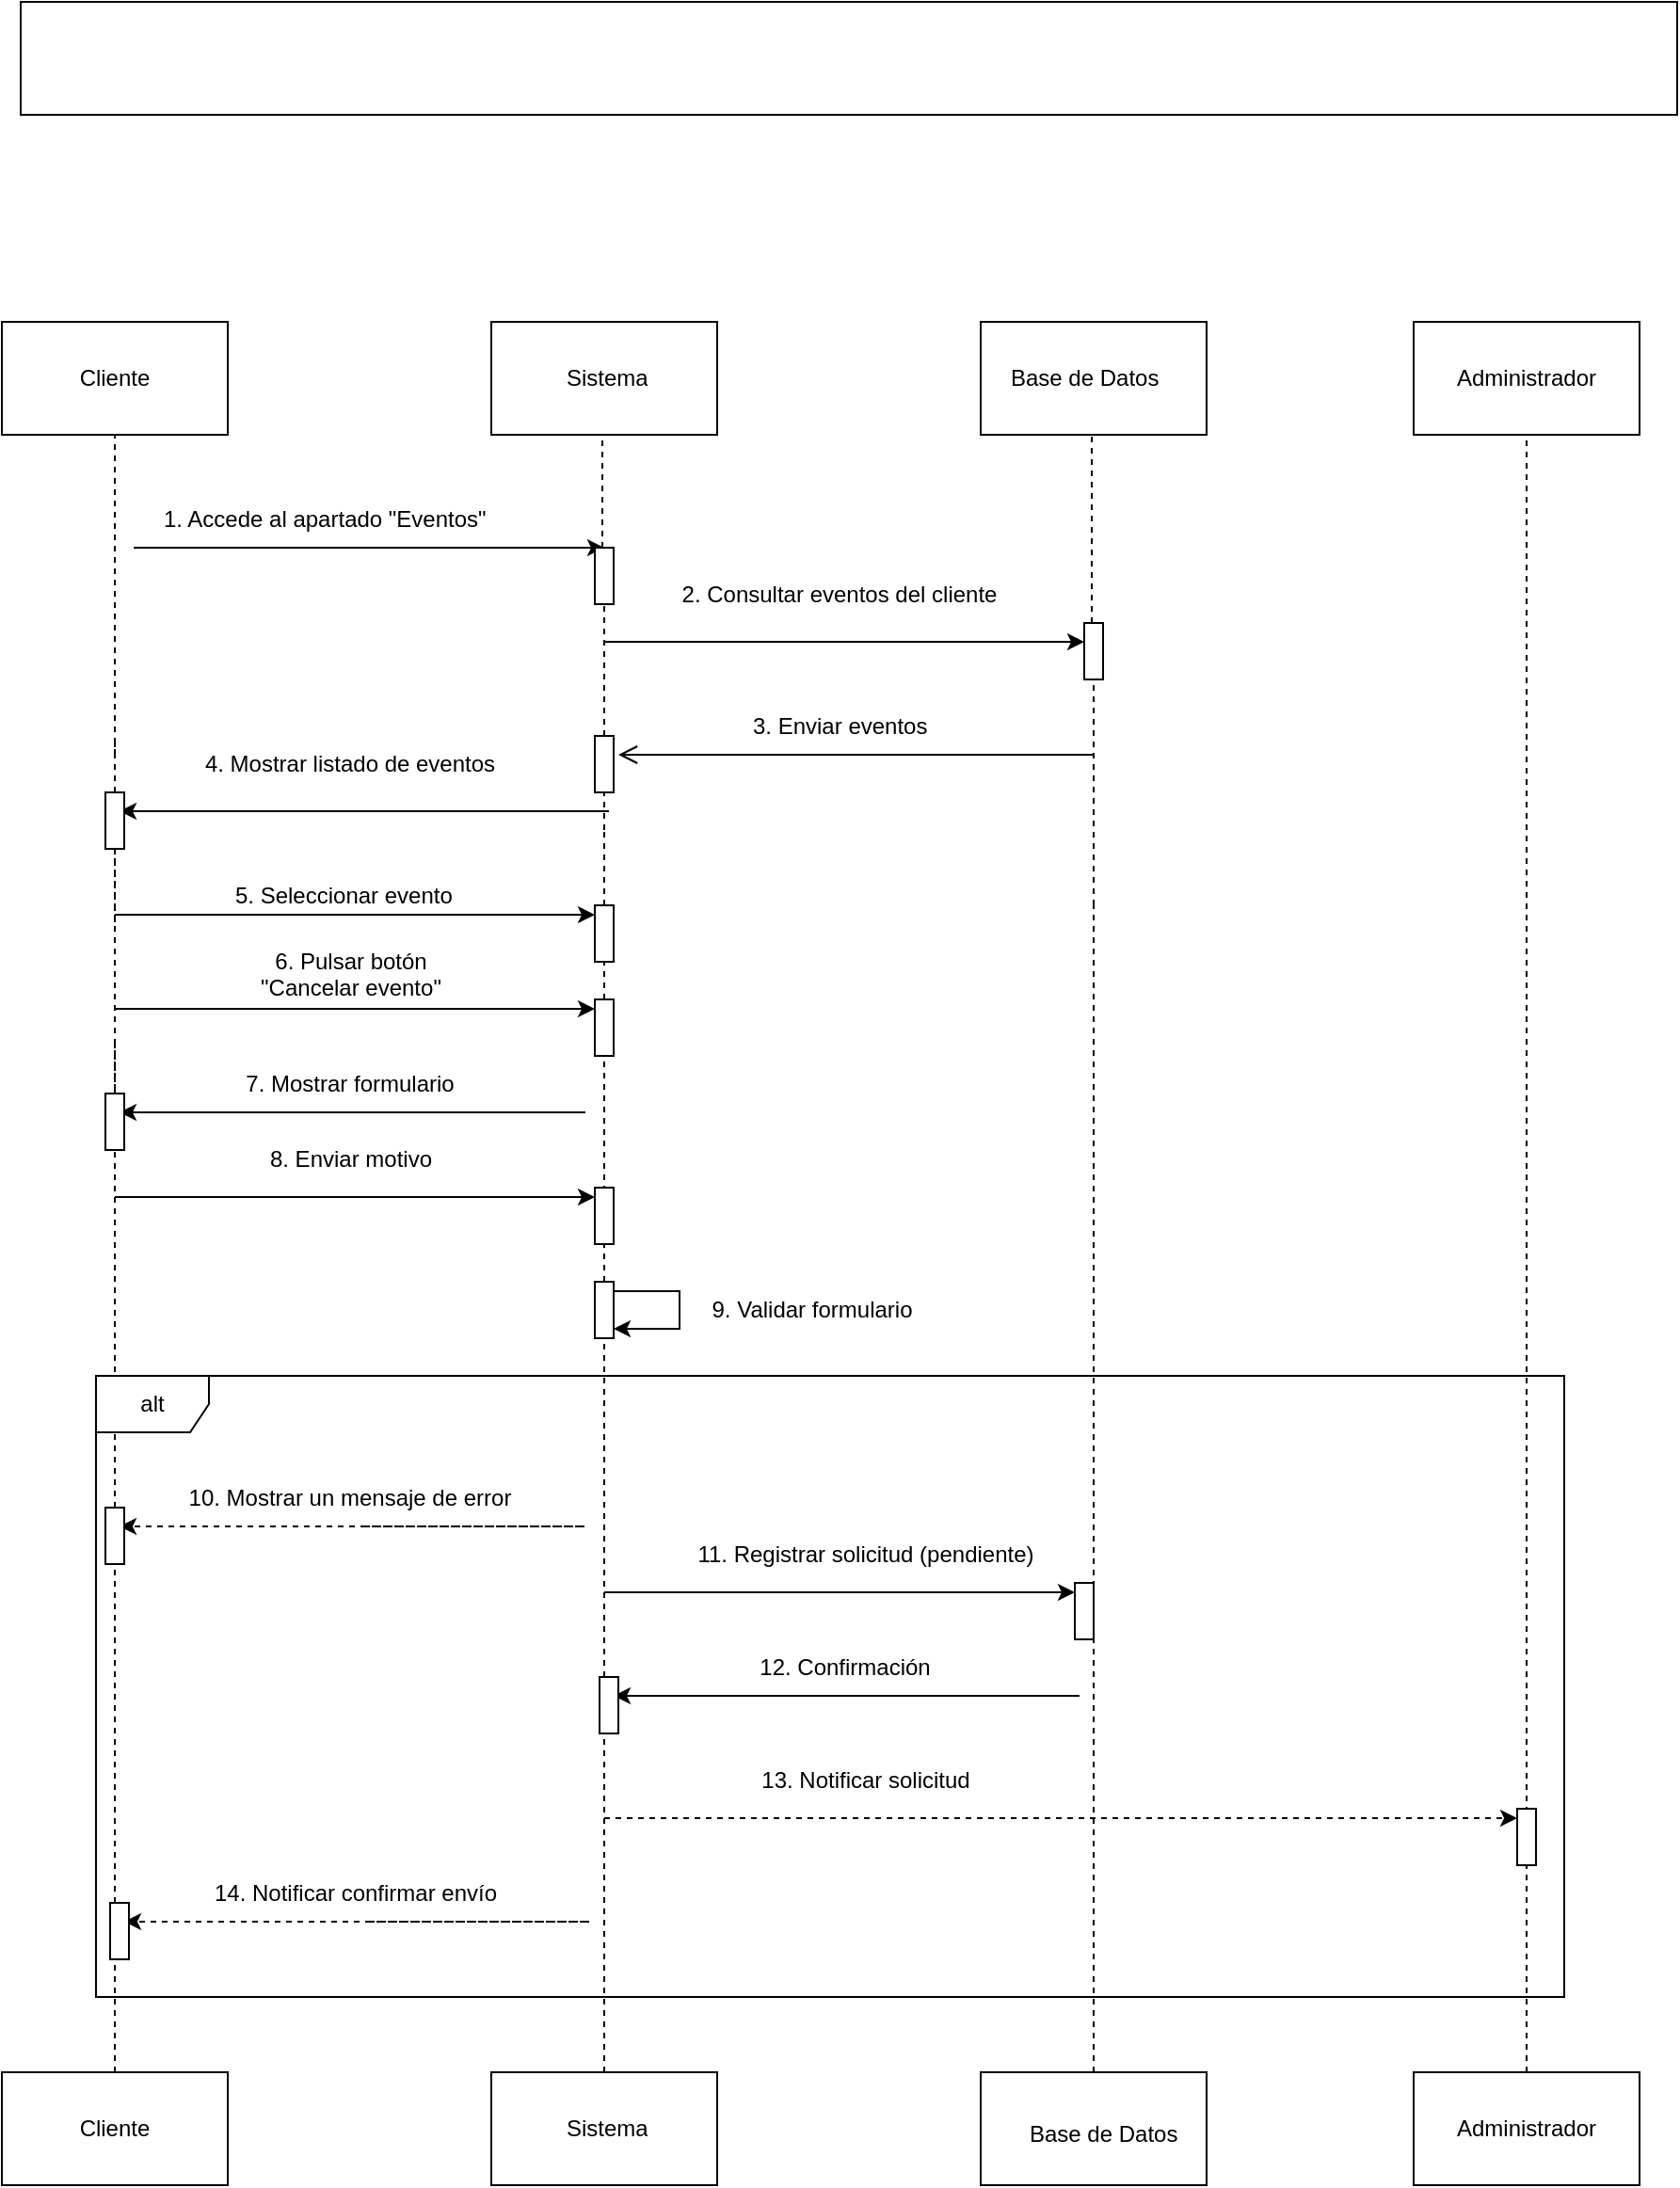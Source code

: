 <mxfile version="27.1.6">
  <diagram name="Página-1" id="bUz74yoLnu7ht94QflnF">
    <mxGraphModel grid="1" page="1" gridSize="10" guides="1" tooltips="1" connect="1" arrows="1" fold="1" pageScale="1" pageWidth="827" pageHeight="1169" math="0" shadow="0">
      <root>
        <mxCell id="0" />
        <mxCell id="1" parent="0" />
        <mxCell id="94_enlfXILWbWIfnMd43-1" value="" style="rounded=0;whiteSpace=wrap;html=1;" vertex="1" parent="1">
          <mxGeometry x="120" y="60" width="120" height="60" as="geometry" />
        </mxCell>
        <mxCell id="94_enlfXILWbWIfnMd43-2" value="" style="rounded=0;whiteSpace=wrap;html=1;" vertex="1" parent="1">
          <mxGeometry x="380" y="60" width="120" height="60" as="geometry" />
        </mxCell>
        <mxCell id="94_enlfXILWbWIfnMd43-3" value="" style="rounded=0;whiteSpace=wrap;html=1;" vertex="1" parent="1">
          <mxGeometry x="640" y="60" width="120" height="60" as="geometry" />
        </mxCell>
        <mxCell id="94_enlfXILWbWIfnMd43-4" value="" style="endArrow=none;dashed=1;html=1;rounded=0;entryX=0.5;entryY=1;entryDx=0;entryDy=0;" edge="1" parent="1" target="94_enlfXILWbWIfnMd43-1">
          <mxGeometry width="50" height="50" relative="1" as="geometry">
            <mxPoint x="180" y="290" as="sourcePoint" />
            <mxPoint x="450" y="490" as="targetPoint" />
            <Array as="points" />
          </mxGeometry>
        </mxCell>
        <mxCell id="94_enlfXILWbWIfnMd43-5" value="" style="endArrow=none;dashed=1;html=1;rounded=0;entryX=0.5;entryY=1;entryDx=0;entryDy=0;" edge="1" parent="1" source="94_enlfXILWbWIfnMd43-13">
          <mxGeometry width="50" height="50" relative="1" as="geometry">
            <mxPoint x="439" y="880" as="sourcePoint" />
            <mxPoint x="439" y="120" as="targetPoint" />
            <Array as="points" />
          </mxGeometry>
        </mxCell>
        <mxCell id="94_enlfXILWbWIfnMd43-6" value="" style="endArrow=none;dashed=1;html=1;rounded=0;entryX=0.5;entryY=1;entryDx=0;entryDy=0;" edge="1" parent="1" source="94_enlfXILWbWIfnMd43-264">
          <mxGeometry width="50" height="50" relative="1" as="geometry">
            <mxPoint x="699" y="440" as="sourcePoint" />
            <mxPoint x="699" y="120" as="targetPoint" />
            <Array as="points" />
          </mxGeometry>
        </mxCell>
        <mxCell id="94_enlfXILWbWIfnMd43-7" value="" style="endArrow=classic;html=1;rounded=0;" edge="1" parent="1">
          <mxGeometry width="50" height="50" relative="1" as="geometry">
            <mxPoint x="190" y="180" as="sourcePoint" />
            <mxPoint x="440" y="180" as="targetPoint" />
            <Array as="points">
              <mxPoint x="250" y="180" />
            </Array>
          </mxGeometry>
        </mxCell>
        <mxCell id="94_enlfXILWbWIfnMd43-8" value="1. Accede al apartado &quot;Eventos&quot;" style="text;strokeColor=none;fillColor=none;align=left;verticalAlign=middle;spacingLeft=4;spacingRight=4;overflow=hidden;points=[[0,0.5],[1,0.5]];portConstraint=eastwest;rotatable=0;whiteSpace=wrap;html=1;" vertex="1" parent="1">
          <mxGeometry x="200" y="150" width="214" height="30" as="geometry" />
        </mxCell>
        <mxCell id="94_enlfXILWbWIfnMd43-14" value="" style="endArrow=none;dashed=1;html=1;rounded=0;entryX=0.5;entryY=1;entryDx=0;entryDy=0;" edge="1" parent="1" source="59EQM43KdPRDES967e4W-1" target="94_enlfXILWbWIfnMd43-13">
          <mxGeometry width="50" height="50" relative="1" as="geometry">
            <mxPoint x="440" y="310" as="sourcePoint" />
            <mxPoint x="439" y="120" as="targetPoint" />
            <Array as="points" />
          </mxGeometry>
        </mxCell>
        <mxCell id="94_enlfXILWbWIfnMd43-13" value="" style="html=1;points=[[0,0,0,0,5],[0,1,0,0,-5],[1,0,0,0,5],[1,1,0,0,-5]];perimeter=orthogonalPerimeter;outlineConnect=0;targetShapes=umlLifeline;portConstraint=eastwest;newEdgeStyle={&quot;curved&quot;:0,&quot;rounded&quot;:0};" vertex="1" parent="1">
          <mxGeometry x="435" y="180" width="10" height="30" as="geometry" />
        </mxCell>
        <mxCell id="94_enlfXILWbWIfnMd43-16" value="" style="endArrow=none;dashed=1;html=1;rounded=0;entryX=0.5;entryY=1;entryDx=0;entryDy=0;" edge="1" parent="1" source="94_enlfXILWbWIfnMd43-222">
          <mxGeometry width="50" height="50" relative="1" as="geometry">
            <mxPoint x="180" y="390" as="sourcePoint" />
            <mxPoint x="180" y="280" as="targetPoint" />
            <Array as="points" />
          </mxGeometry>
        </mxCell>
        <mxCell id="94_enlfXILWbWIfnMd43-21" value="" style="endArrow=none;dashed=1;html=1;rounded=0;entryX=0.5;entryY=1;entryDx=0;entryDy=0;" edge="1" parent="1" source="94_enlfXILWbWIfnMd43-232">
          <mxGeometry width="50" height="50" relative="1" as="geometry">
            <mxPoint x="440" y="560" as="sourcePoint" />
            <mxPoint x="440" y="330" as="targetPoint" />
            <Array as="points" />
          </mxGeometry>
        </mxCell>
        <mxCell id="94_enlfXILWbWIfnMd43-24" value="Cliente" style="text;strokeColor=none;fillColor=none;align=center;verticalAlign=middle;spacingLeft=4;spacingRight=4;overflow=hidden;points=[[0,0.5],[1,0.5]];portConstraint=eastwest;rotatable=0;whiteSpace=wrap;html=1;" vertex="1" parent="1">
          <mxGeometry x="145" y="75" width="70" height="30" as="geometry" />
        </mxCell>
        <mxCell id="94_enlfXILWbWIfnMd43-25" value="&lt;font style=&quot;vertical-align: inherit;&quot;&gt;&lt;font style=&quot;vertical-align: inherit;&quot;&gt;Sistema&lt;/font&gt;&lt;/font&gt;" style="text;strokeColor=none;fillColor=none;align=left;verticalAlign=middle;spacingLeft=4;spacingRight=4;overflow=hidden;points=[[0,0.5],[1,0.5]];portConstraint=eastwest;rotatable=0;whiteSpace=wrap;html=1;" vertex="1" parent="1">
          <mxGeometry x="414" y="75" width="150" height="30" as="geometry" />
        </mxCell>
        <mxCell id="94_enlfXILWbWIfnMd43-26" value="&lt;font style=&quot;vertical-align: inherit;&quot;&gt;&lt;font style=&quot;vertical-align: inherit;&quot;&gt;Base de Datos&lt;/font&gt;&lt;/font&gt;" style="text;strokeColor=none;fillColor=none;align=left;verticalAlign=middle;spacingLeft=4;spacingRight=4;overflow=hidden;points=[[0,0.5],[1,0.5]];portConstraint=eastwest;rotatable=0;whiteSpace=wrap;html=1;" vertex="1" parent="1">
          <mxGeometry x="650" y="75" width="100" height="30" as="geometry" />
        </mxCell>
        <mxCell id="94_enlfXILWbWIfnMd43-135" value="3. Enviar eventos" style="text;strokeColor=none;fillColor=none;align=left;verticalAlign=middle;spacingLeft=4;spacingRight=4;overflow=hidden;points=[[0,0.5],[1,0.5]];portConstraint=eastwest;rotatable=0;whiteSpace=wrap;html=1;" vertex="1" parent="1">
          <mxGeometry x="512.5" y="260" width="105" height="30" as="geometry" />
        </mxCell>
        <mxCell id="94_enlfXILWbWIfnMd43-141" value="" style="endArrow=none;dashed=1;html=1;rounded=0;entryX=0.5;entryY=1;entryDx=0;entryDy=0;" edge="1" parent="1" source="94_enlfXILWbWIfnMd43-222">
          <mxGeometry width="50" height="50" relative="1" as="geometry">
            <mxPoint x="180" y="620" as="sourcePoint" />
            <mxPoint x="180" y="380" as="targetPoint" />
            <Array as="points" />
          </mxGeometry>
        </mxCell>
        <mxCell id="94_enlfXILWbWIfnMd43-155" value="4. Mostrar listado de eventos" style="text;strokeColor=none;fillColor=none;align=center;verticalAlign=middle;spacingLeft=4;spacingRight=4;overflow=hidden;points=[[0,0.5],[1,0.5]];portConstraint=eastwest;rotatable=0;whiteSpace=wrap;html=1;" vertex="1" parent="1">
          <mxGeometry x="210" y="280" width="190" height="30" as="geometry" />
        </mxCell>
        <mxCell id="94_enlfXILWbWIfnMd43-219" value="" style="html=1;verticalAlign=bottom;endArrow=open;endSize=8;curved=0;rounded=0;fontSize=12;entryX=1;entryY=0;entryDx=0;entryDy=5;entryPerimeter=0;align=left;" edge="1" parent="1">
          <mxGeometry x="0.053" relative="1" as="geometry">
            <mxPoint x="700" y="290" as="sourcePoint" />
            <mxPoint x="447.5" y="290" as="targetPoint" />
            <mxPoint as="offset" />
          </mxGeometry>
        </mxCell>
        <mxCell id="94_enlfXILWbWIfnMd43-220" value="" style="endArrow=none;dashed=1;html=1;rounded=0;entryX=0.5;entryY=1;entryDx=0;entryDy=0;exitX=0.5;exitY=0;exitDx=0;exitDy=0;" edge="1" parent="1" source="lpOX4QiSZ_CxeiBEGvh2-17">
          <mxGeometry width="50" height="50" relative="1" as="geometry">
            <mxPoint x="700" y="440" as="sourcePoint" />
            <mxPoint x="700" y="370" as="targetPoint" />
            <Array as="points" />
          </mxGeometry>
        </mxCell>
        <mxCell id="94_enlfXILWbWIfnMd43-223" value="" style="endArrow=none;dashed=1;html=1;rounded=0;entryX=0.5;entryY=1;entryDx=0;entryDy=0;exitX=0.5;exitY=0;exitDx=0;exitDy=0;" edge="1" parent="1" source="lpOX4QiSZ_CxeiBEGvh2-15" target="94_enlfXILWbWIfnMd43-222">
          <mxGeometry width="50" height="50" relative="1" as="geometry">
            <mxPoint x="180" y="550" as="sourcePoint" />
            <mxPoint x="180" y="380" as="targetPoint" />
            <Array as="points">
              <mxPoint x="180" y="670" />
            </Array>
          </mxGeometry>
        </mxCell>
        <mxCell id="94_enlfXILWbWIfnMd43-225" value="2. Consultar eventos del cliente" style="text;strokeColor=none;fillColor=none;align=center;verticalAlign=middle;spacingLeft=4;spacingRight=4;overflow=hidden;points=[[0,0.5],[1,0.5]];portConstraint=eastwest;rotatable=0;whiteSpace=wrap;html=1;" vertex="1" parent="1">
          <mxGeometry x="470" y="190" width="190" height="30" as="geometry" />
        </mxCell>
        <mxCell id="94_enlfXILWbWIfnMd43-227" value="" style="endArrow=none;dashed=1;html=1;rounded=0;entryX=0.5;entryY=1;entryDx=0;entryDy=0;" edge="1" parent="1">
          <mxGeometry width="50" height="50" relative="1" as="geometry">
            <mxPoint x="440" y="330" as="sourcePoint" />
            <mxPoint x="440" y="310" as="targetPoint" />
            <Array as="points" />
          </mxGeometry>
        </mxCell>
        <mxCell id="94_enlfXILWbWIfnMd43-229" value="" style="endArrow=classic;html=1;rounded=0;" edge="1" parent="1">
          <mxGeometry width="50" height="50" relative="1" as="geometry">
            <mxPoint x="440" y="230" as="sourcePoint" />
            <mxPoint x="695" y="230" as="targetPoint" />
            <Array as="points">
              <mxPoint x="465" y="230" />
              <mxPoint x="505" y="230" />
            </Array>
          </mxGeometry>
        </mxCell>
        <mxCell id="94_enlfXILWbWIfnMd43-233" value="" style="endArrow=none;dashed=1;html=1;rounded=0;entryX=0.5;entryY=1;entryDx=0;entryDy=0;exitX=0.5;exitY=0;exitDx=0;exitDy=0;" edge="1" parent="1" source="lpOX4QiSZ_CxeiBEGvh2-16" target="94_enlfXILWbWIfnMd43-232">
          <mxGeometry width="50" height="50" relative="1" as="geometry">
            <mxPoint x="440" y="530" as="sourcePoint" />
            <mxPoint x="440" y="330" as="targetPoint" />
            <Array as="points" />
          </mxGeometry>
        </mxCell>
        <mxCell id="94_enlfXILWbWIfnMd43-232" value="" style="html=1;points=[[0,0,0,0,5],[0,1,0,0,-5],[1,0,0,0,5],[1,1,0,0,-5]];perimeter=orthogonalPerimeter;outlineConnect=0;targetShapes=umlLifeline;portConstraint=eastwest;newEdgeStyle={&quot;curved&quot;:0,&quot;rounded&quot;:0};" vertex="1" parent="1">
          <mxGeometry x="435" y="370" width="10" height="30" as="geometry" />
        </mxCell>
        <mxCell id="94_enlfXILWbWIfnMd43-234" value="" style="endArrow=classic;html=1;rounded=0;" edge="1" parent="1">
          <mxGeometry width="50" height="50" relative="1" as="geometry">
            <mxPoint x="312.5" y="320" as="sourcePoint" />
            <mxPoint x="182.5" y="320" as="targetPoint" />
            <Array as="points">
              <mxPoint x="442.5" y="320" />
            </Array>
          </mxGeometry>
        </mxCell>
        <mxCell id="94_enlfXILWbWIfnMd43-236" value="5. Seleccionar evento" style="text;strokeColor=none;fillColor=none;align=left;verticalAlign=middle;spacingLeft=4;spacingRight=4;overflow=hidden;points=[[0,0.5],[1,0.5]];portConstraint=eastwest;rotatable=0;whiteSpace=wrap;html=1;" vertex="1" parent="1">
          <mxGeometry x="237.5" y="350" width="135" height="30" as="geometry" />
        </mxCell>
        <mxCell id="94_enlfXILWbWIfnMd43-243" value="" style="endArrow=none;dashed=1;html=1;rounded=0;entryX=0.5;entryY=1;entryDx=0;entryDy=0;" edge="1" parent="1" target="94_enlfXILWbWIfnMd43-222">
          <mxGeometry width="50" height="50" relative="1" as="geometry">
            <mxPoint x="180" y="390" as="sourcePoint" />
            <mxPoint x="180" y="280" as="targetPoint" />
            <Array as="points" />
          </mxGeometry>
        </mxCell>
        <mxCell id="94_enlfXILWbWIfnMd43-222" value="" style="html=1;points=[[0,0,0,0,5],[0,1,0,0,-5],[1,0,0,0,5],[1,1,0,0,-5]];perimeter=orthogonalPerimeter;outlineConnect=0;targetShapes=umlLifeline;portConstraint=eastwest;newEdgeStyle={&quot;curved&quot;:0,&quot;rounded&quot;:0};" vertex="1" parent="1">
          <mxGeometry x="175" y="310" width="10" height="30" as="geometry" />
        </mxCell>
        <mxCell id="94_enlfXILWbWIfnMd43-244" value="" style="endArrow=classic;html=1;rounded=0;entryX=0;entryY=0;entryDx=0;entryDy=5;entryPerimeter=0;" edge="1" parent="1" target="94_enlfXILWbWIfnMd43-232">
          <mxGeometry width="50" height="50" relative="1" as="geometry">
            <mxPoint x="180" y="375" as="sourcePoint" />
            <mxPoint x="439.5" y="380" as="targetPoint" />
          </mxGeometry>
        </mxCell>
        <mxCell id="94_enlfXILWbWIfnMd43-265" value="" style="endArrow=none;dashed=1;html=1;rounded=0;entryX=0.5;entryY=1;entryDx=0;entryDy=0;" edge="1" parent="1" target="94_enlfXILWbWIfnMd43-264">
          <mxGeometry width="50" height="50" relative="1" as="geometry">
            <mxPoint x="700" y="370" as="sourcePoint" />
            <mxPoint x="699" y="120" as="targetPoint" />
            <Array as="points" />
          </mxGeometry>
        </mxCell>
        <mxCell id="94_enlfXILWbWIfnMd43-264" value="" style="html=1;points=[[0,0,0,0,5],[0,1,0,0,-5],[1,0,0,0,5],[1,1,0,0,-5]];perimeter=orthogonalPerimeter;outlineConnect=0;targetShapes=umlLifeline;portConstraint=eastwest;newEdgeStyle={&quot;curved&quot;:0,&quot;rounded&quot;:0};" vertex="1" parent="1">
          <mxGeometry x="695" y="220" width="10" height="30" as="geometry" />
        </mxCell>
        <mxCell id="lpOX4QiSZ_CxeiBEGvh2-1" value="" style="html=1;points=[[0,0,0,0,5],[0,1,0,0,-5],[1,0,0,0,5],[1,1,0,0,-5]];perimeter=orthogonalPerimeter;outlineConnect=0;targetShapes=umlLifeline;portConstraint=eastwest;newEdgeStyle={&quot;curved&quot;:0,&quot;rounded&quot;:0};" vertex="1" parent="1">
          <mxGeometry x="435" y="420" width="10" height="30" as="geometry" />
        </mxCell>
        <mxCell id="lpOX4QiSZ_CxeiBEGvh2-2" value="6. Pulsar botón &quot;Cancelar evento&quot;" style="text;strokeColor=none;fillColor=none;align=center;verticalAlign=middle;spacingLeft=4;spacingRight=4;overflow=hidden;points=[[0,0.5],[1,0.5]];portConstraint=eastwest;rotatable=0;whiteSpace=wrap;html=1;" vertex="1" parent="1">
          <mxGeometry x="237.5" y="390" width="135" height="30" as="geometry" />
        </mxCell>
        <mxCell id="lpOX4QiSZ_CxeiBEGvh2-3" value="" style="endArrow=classic;html=1;rounded=0;entryX=0;entryY=0;entryDx=0;entryDy=5;entryPerimeter=0;" edge="1" parent="1" target="lpOX4QiSZ_CxeiBEGvh2-1">
          <mxGeometry width="50" height="50" relative="1" as="geometry">
            <mxPoint x="180" y="425" as="sourcePoint" />
            <mxPoint x="439.5" y="430" as="targetPoint" />
          </mxGeometry>
        </mxCell>
        <mxCell id="lpOX4QiSZ_CxeiBEGvh2-4" value="" style="endArrow=none;dashed=1;html=1;rounded=0;entryX=0.5;entryY=1;entryDx=0;entryDy=0;" edge="1" parent="1" source="lpOX4QiSZ_CxeiBEGvh2-8">
          <mxGeometry width="50" height="50" relative="1" as="geometry">
            <mxPoint x="180" y="550" as="sourcePoint" />
            <mxPoint x="180" y="440" as="targetPoint" />
            <Array as="points" />
          </mxGeometry>
        </mxCell>
        <mxCell id="lpOX4QiSZ_CxeiBEGvh2-5" value="7. Mostrar formulario" style="text;strokeColor=none;fillColor=none;align=center;verticalAlign=middle;spacingLeft=4;spacingRight=4;overflow=hidden;points=[[0,0.5],[1,0.5]];portConstraint=eastwest;rotatable=0;whiteSpace=wrap;html=1;" vertex="1" parent="1">
          <mxGeometry x="210" y="450" width="190" height="30" as="geometry" />
        </mxCell>
        <mxCell id="lpOX4QiSZ_CxeiBEGvh2-7" value="" style="endArrow=classic;html=1;rounded=0;" edge="1" parent="1">
          <mxGeometry width="50" height="50" relative="1" as="geometry">
            <mxPoint x="312.5" y="480" as="sourcePoint" />
            <mxPoint x="182.5" y="480" as="targetPoint" />
            <Array as="points">
              <mxPoint x="380" y="480" />
              <mxPoint x="430" y="480" />
            </Array>
          </mxGeometry>
        </mxCell>
        <mxCell id="lpOX4QiSZ_CxeiBEGvh2-8" value="" style="html=1;points=[[0,0,0,0,5],[0,1,0,0,-5],[1,0,0,0,5],[1,1,0,0,-5]];perimeter=orthogonalPerimeter;outlineConnect=0;targetShapes=umlLifeline;portConstraint=eastwest;newEdgeStyle={&quot;curved&quot;:0,&quot;rounded&quot;:0};" vertex="1" parent="1">
          <mxGeometry x="175" y="470" width="10" height="30" as="geometry" />
        </mxCell>
        <mxCell id="lpOX4QiSZ_CxeiBEGvh2-9" value="" style="html=1;points=[[0,0,0,0,5],[0,1,0,0,-5],[1,0,0,0,5],[1,1,0,0,-5]];perimeter=orthogonalPerimeter;outlineConnect=0;targetShapes=umlLifeline;portConstraint=eastwest;newEdgeStyle={&quot;curved&quot;:0,&quot;rounded&quot;:0};" vertex="1" parent="1">
          <mxGeometry x="435" y="520" width="10" height="30" as="geometry" />
        </mxCell>
        <mxCell id="lpOX4QiSZ_CxeiBEGvh2-10" value="8. Enviar motivo" style="text;strokeColor=none;fillColor=none;align=center;verticalAlign=middle;spacingLeft=4;spacingRight=4;overflow=hidden;points=[[0,0.5],[1,0.5]];portConstraint=eastwest;rotatable=0;whiteSpace=wrap;html=1;" vertex="1" parent="1">
          <mxGeometry x="237.5" y="490" width="135" height="30" as="geometry" />
        </mxCell>
        <mxCell id="lpOX4QiSZ_CxeiBEGvh2-11" value="" style="endArrow=classic;html=1;rounded=0;entryX=0;entryY=0;entryDx=0;entryDy=5;entryPerimeter=0;" edge="1" parent="1" target="lpOX4QiSZ_CxeiBEGvh2-9">
          <mxGeometry width="50" height="50" relative="1" as="geometry">
            <mxPoint x="180" y="525" as="sourcePoint" />
            <mxPoint x="439.5" y="530" as="targetPoint" />
          </mxGeometry>
        </mxCell>
        <mxCell id="lpOX4QiSZ_CxeiBEGvh2-12" value="" style="html=1;points=[[0,0,0,0,5],[0,1,0,0,-5],[1,0,0,0,5],[1,1,0,0,-5]];perimeter=orthogonalPerimeter;outlineConnect=0;targetShapes=umlLifeline;portConstraint=eastwest;newEdgeStyle={&quot;curved&quot;:0,&quot;rounded&quot;:0};" vertex="1" parent="1">
          <mxGeometry x="435" y="570" width="10" height="30" as="geometry" />
        </mxCell>
        <mxCell id="lpOX4QiSZ_CxeiBEGvh2-13" value="" style="endArrow=classic;html=1;rounded=0;entryX=1;entryY=1;entryDx=0;entryDy=-5;entryPerimeter=0;exitX=1;exitY=0;exitDx=0;exitDy=5;exitPerimeter=0;edgeStyle=orthogonalEdgeStyle;" edge="1" parent="1">
          <mxGeometry width="50" height="50" relative="1" as="geometry">
            <mxPoint x="445" y="575" as="sourcePoint" />
            <mxPoint x="445" y="595" as="targetPoint" />
            <Array as="points">
              <mxPoint x="480" y="575" />
              <mxPoint x="480" y="595" />
            </Array>
          </mxGeometry>
        </mxCell>
        <mxCell id="lpOX4QiSZ_CxeiBEGvh2-14" value="9. Validar formulario" style="text;strokeColor=none;fillColor=none;align=center;verticalAlign=middle;spacingLeft=4;spacingRight=4;overflow=hidden;points=[[0,0.5],[1,0.5]];portConstraint=eastwest;rotatable=0;whiteSpace=wrap;html=1;" vertex="1" parent="1">
          <mxGeometry x="482.5" y="570" width="135" height="30" as="geometry" />
        </mxCell>
        <mxCell id="lpOX4QiSZ_CxeiBEGvh2-15" value="" style="rounded=0;whiteSpace=wrap;html=1;" vertex="1" parent="1">
          <mxGeometry x="120" y="990" width="120" height="60" as="geometry" />
        </mxCell>
        <mxCell id="lpOX4QiSZ_CxeiBEGvh2-16" value="" style="rounded=0;whiteSpace=wrap;html=1;" vertex="1" parent="1">
          <mxGeometry x="380" y="990" width="120" height="60" as="geometry" />
        </mxCell>
        <mxCell id="lpOX4QiSZ_CxeiBEGvh2-17" value="" style="rounded=0;whiteSpace=wrap;html=1;" vertex="1" parent="1">
          <mxGeometry x="640" y="990" width="120" height="60" as="geometry" />
        </mxCell>
        <mxCell id="lpOX4QiSZ_CxeiBEGvh2-18" value="Cliente" style="text;strokeColor=none;fillColor=none;align=center;verticalAlign=middle;spacingLeft=4;spacingRight=4;overflow=hidden;points=[[0,0.5],[1,0.5]];portConstraint=eastwest;rotatable=0;whiteSpace=wrap;html=1;" vertex="1" parent="1">
          <mxGeometry x="145" y="1005" width="70" height="30" as="geometry" />
        </mxCell>
        <mxCell id="lpOX4QiSZ_CxeiBEGvh2-19" value="&lt;font style=&quot;vertical-align: inherit;&quot;&gt;&lt;font style=&quot;vertical-align: inherit;&quot;&gt;Sistema&lt;/font&gt;&lt;/font&gt;" style="text;strokeColor=none;fillColor=none;align=left;verticalAlign=middle;spacingLeft=4;spacingRight=4;overflow=hidden;points=[[0,0.5],[1,0.5]];portConstraint=eastwest;rotatable=0;whiteSpace=wrap;html=1;" vertex="1" parent="1">
          <mxGeometry x="414" y="1005" width="66" height="30" as="geometry" />
        </mxCell>
        <mxCell id="lpOX4QiSZ_CxeiBEGvh2-20" value="&lt;font style=&quot;vertical-align: inherit;&quot;&gt;&lt;font style=&quot;vertical-align: inherit;&quot;&gt;Base de Datos&lt;/font&gt;&lt;/font&gt;" style="text;strokeColor=none;fillColor=none;align=left;verticalAlign=middle;spacingLeft=4;spacingRight=4;overflow=hidden;points=[[0,0.5],[1,0.5]];portConstraint=eastwest;rotatable=0;whiteSpace=wrap;html=1;" vertex="1" parent="1">
          <mxGeometry x="660" y="1005" width="90" height="35" as="geometry" />
        </mxCell>
        <mxCell id="lpOX4QiSZ_CxeiBEGvh2-21" value="alt" style="shape=umlFrame;whiteSpace=wrap;html=1;pointerEvents=0;" vertex="1" parent="1">
          <mxGeometry x="170" y="620" width="780" height="330" as="geometry" />
        </mxCell>
        <mxCell id="lpOX4QiSZ_CxeiBEGvh2-22" value="10. Mostrar un mensaje de error" style="text;strokeColor=none;fillColor=none;align=center;verticalAlign=middle;spacingLeft=4;spacingRight=4;overflow=hidden;points=[[0,0.5],[1,0.5]];portConstraint=eastwest;rotatable=0;whiteSpace=wrap;html=1;" vertex="1" parent="1">
          <mxGeometry x="210" y="670" width="190" height="30" as="geometry" />
        </mxCell>
        <mxCell id="lpOX4QiSZ_CxeiBEGvh2-23" value="" style="endArrow=classic;html=1;rounded=0;dashed=1;" edge="1" parent="1">
          <mxGeometry width="50" height="50" relative="1" as="geometry">
            <mxPoint x="312.5" y="700" as="sourcePoint" />
            <mxPoint x="182.5" y="700" as="targetPoint" />
            <Array as="points">
              <mxPoint x="380" y="700" />
              <mxPoint x="430" y="700" />
            </Array>
          </mxGeometry>
        </mxCell>
        <mxCell id="lpOX4QiSZ_CxeiBEGvh2-24" value="" style="html=1;points=[[0,0,0,0,5],[0,1,0,0,-5],[1,0,0,0,5],[1,1,0,0,-5]];perimeter=orthogonalPerimeter;outlineConnect=0;targetShapes=umlLifeline;portConstraint=eastwest;newEdgeStyle={&quot;curved&quot;:0,&quot;rounded&quot;:0};" vertex="1" parent="1">
          <mxGeometry x="175" y="690" width="10" height="30" as="geometry" />
        </mxCell>
        <mxCell id="lpOX4QiSZ_CxeiBEGvh2-25" value="" style="html=1;points=[[0,0,0,0,5],[0,1,0,0,-5],[1,0,0,0,5],[1,1,0,0,-5]];perimeter=orthogonalPerimeter;outlineConnect=0;targetShapes=umlLifeline;portConstraint=eastwest;newEdgeStyle={&quot;curved&quot;:0,&quot;rounded&quot;:0};" vertex="1" parent="1">
          <mxGeometry x="690" y="730" width="10" height="30" as="geometry" />
        </mxCell>
        <mxCell id="lpOX4QiSZ_CxeiBEGvh2-26" value="11. Registrar solicitud (pendiente)" style="text;strokeColor=none;fillColor=none;align=center;verticalAlign=middle;spacingLeft=4;spacingRight=4;overflow=hidden;points=[[0,0.5],[1,0.5]];portConstraint=eastwest;rotatable=0;whiteSpace=wrap;html=1;" vertex="1" parent="1">
          <mxGeometry x="480" y="700" width="197.5" height="30" as="geometry" />
        </mxCell>
        <mxCell id="lpOX4QiSZ_CxeiBEGvh2-27" value="" style="endArrow=classic;html=1;rounded=0;entryX=0;entryY=0;entryDx=0;entryDy=5;entryPerimeter=0;" edge="1" parent="1" target="lpOX4QiSZ_CxeiBEGvh2-25">
          <mxGeometry width="50" height="50" relative="1" as="geometry">
            <mxPoint x="440" y="735" as="sourcePoint" />
            <mxPoint x="694.5" y="740" as="targetPoint" />
          </mxGeometry>
        </mxCell>
        <mxCell id="lpOX4QiSZ_CxeiBEGvh2-28" value="12. Confirmación" style="text;strokeColor=none;fillColor=none;align=center;verticalAlign=middle;spacingLeft=4;spacingRight=4;overflow=hidden;points=[[0,0.5],[1,0.5]];portConstraint=eastwest;rotatable=0;whiteSpace=wrap;html=1;" vertex="1" parent="1">
          <mxGeometry x="472.5" y="760" width="190" height="30" as="geometry" />
        </mxCell>
        <mxCell id="lpOX4QiSZ_CxeiBEGvh2-29" value="" style="endArrow=classic;html=1;rounded=0;" edge="1" parent="1">
          <mxGeometry width="50" height="50" relative="1" as="geometry">
            <mxPoint x="575" y="790" as="sourcePoint" />
            <mxPoint x="445" y="790" as="targetPoint" />
            <Array as="points">
              <mxPoint x="642.5" y="790" />
              <mxPoint x="692.5" y="790" />
            </Array>
          </mxGeometry>
        </mxCell>
        <mxCell id="lpOX4QiSZ_CxeiBEGvh2-30" value="" style="html=1;points=[[0,0,0,0,5],[0,1,0,0,-5],[1,0,0,0,5],[1,1,0,0,-5]];perimeter=orthogonalPerimeter;outlineConnect=0;targetShapes=umlLifeline;portConstraint=eastwest;newEdgeStyle={&quot;curved&quot;:0,&quot;rounded&quot;:0};" vertex="1" parent="1">
          <mxGeometry x="437.5" y="780" width="10" height="30" as="geometry" />
        </mxCell>
        <mxCell id="lpOX4QiSZ_CxeiBEGvh2-31" value="Administrador" style="rounded=0;whiteSpace=wrap;html=1;" vertex="1" parent="1">
          <mxGeometry x="870" y="60" width="120" height="60" as="geometry" />
        </mxCell>
        <mxCell id="lpOX4QiSZ_CxeiBEGvh2-32" value="Administrador" style="rounded=0;whiteSpace=wrap;html=1;" vertex="1" parent="1">
          <mxGeometry x="870" y="990" width="120" height="60" as="geometry" />
        </mxCell>
        <mxCell id="lpOX4QiSZ_CxeiBEGvh2-33" value="" style="endArrow=none;dashed=1;html=1;rounded=0;entryX=0.5;entryY=1;entryDx=0;entryDy=0;exitX=0.5;exitY=0;exitDx=0;exitDy=0;" edge="1" parent="1" source="lpOX4QiSZ_CxeiBEGvh2-32" target="lpOX4QiSZ_CxeiBEGvh2-31">
          <mxGeometry width="50" height="50" relative="1" as="geometry">
            <mxPoint x="920" y="1130" as="sourcePoint" />
            <mxPoint x="920" y="340" as="targetPoint" />
            <Array as="points" />
          </mxGeometry>
        </mxCell>
        <mxCell id="lpOX4QiSZ_CxeiBEGvh2-34" value="" style="html=1;points=[[0,0,0,0,5],[0,1,0,0,-5],[1,0,0,0,5],[1,1,0,0,-5]];perimeter=orthogonalPerimeter;outlineConnect=0;targetShapes=umlLifeline;portConstraint=eastwest;newEdgeStyle={&quot;curved&quot;:0,&quot;rounded&quot;:0};" vertex="1" parent="1">
          <mxGeometry x="925" y="850" width="10" height="30" as="geometry" />
        </mxCell>
        <mxCell id="lpOX4QiSZ_CxeiBEGvh2-35" value="13. Notificar solicitud" style="text;strokeColor=none;fillColor=none;align=center;verticalAlign=middle;spacingLeft=4;spacingRight=4;overflow=hidden;points=[[0,0.5],[1,0.5]];portConstraint=eastwest;rotatable=0;whiteSpace=wrap;html=1;" vertex="1" parent="1">
          <mxGeometry x="480" y="820" width="197.5" height="30" as="geometry" />
        </mxCell>
        <mxCell id="lpOX4QiSZ_CxeiBEGvh2-36" value="" style="endArrow=classic;html=1;rounded=0;entryX=0;entryY=0;entryDx=0;entryDy=5;entryPerimeter=0;dashed=1;" edge="1" parent="1" target="lpOX4QiSZ_CxeiBEGvh2-34">
          <mxGeometry width="50" height="50" relative="1" as="geometry">
            <mxPoint x="440" y="855" as="sourcePoint" />
            <mxPoint x="694.5" y="860" as="targetPoint" />
          </mxGeometry>
        </mxCell>
        <mxCell id="lpOX4QiSZ_CxeiBEGvh2-37" value="14. Notificar confirmar envío" style="text;strokeColor=none;fillColor=none;align=center;verticalAlign=middle;spacingLeft=4;spacingRight=4;overflow=hidden;points=[[0,0.5],[1,0.5]];portConstraint=eastwest;rotatable=0;whiteSpace=wrap;html=1;" vertex="1" parent="1">
          <mxGeometry x="212.5" y="880" width="190" height="30" as="geometry" />
        </mxCell>
        <mxCell id="lpOX4QiSZ_CxeiBEGvh2-38" value="" style="endArrow=classic;html=1;rounded=0;dashed=1;" edge="1" parent="1">
          <mxGeometry width="50" height="50" relative="1" as="geometry">
            <mxPoint x="315" y="910" as="sourcePoint" />
            <mxPoint x="185" y="910" as="targetPoint" />
            <Array as="points">
              <mxPoint x="382.5" y="910" />
              <mxPoint x="432.5" y="910" />
            </Array>
          </mxGeometry>
        </mxCell>
        <mxCell id="lpOX4QiSZ_CxeiBEGvh2-39" value="" style="html=1;points=[[0,0,0,0,5],[0,1,0,0,-5],[1,0,0,0,5],[1,1,0,0,-5]];perimeter=orthogonalPerimeter;outlineConnect=0;targetShapes=umlLifeline;portConstraint=eastwest;newEdgeStyle={&quot;curved&quot;:0,&quot;rounded&quot;:0};" vertex="1" parent="1">
          <mxGeometry x="177.5" y="900" width="10" height="30" as="geometry" />
        </mxCell>
        <mxCell id="59EQM43KdPRDES967e4W-2" value="" style="endArrow=none;dashed=1;html=1;rounded=0;entryX=0.5;entryY=1;entryDx=0;entryDy=0;" edge="1" parent="1" target="59EQM43KdPRDES967e4W-1">
          <mxGeometry width="50" height="50" relative="1" as="geometry">
            <mxPoint x="440" y="310" as="sourcePoint" />
            <mxPoint x="440" y="210" as="targetPoint" />
            <Array as="points" />
          </mxGeometry>
        </mxCell>
        <mxCell id="59EQM43KdPRDES967e4W-1" value="" style="html=1;points=[[0,0,0,0,5],[0,1,0,0,-5],[1,0,0,0,5],[1,1,0,0,-5]];perimeter=orthogonalPerimeter;outlineConnect=0;targetShapes=umlLifeline;portConstraint=eastwest;newEdgeStyle={&quot;curved&quot;:0,&quot;rounded&quot;:0};" vertex="1" parent="1">
          <mxGeometry x="435" y="280" width="10" height="30" as="geometry" />
        </mxCell>
        <mxCell id="TeJaIPcwFWrCeXGT_JYs-1" value="" style="rounded=0;whiteSpace=wrap;html=1;" vertex="1" parent="1">
          <mxGeometry x="130" y="-110" width="880" height="60" as="geometry" />
        </mxCell>
      </root>
    </mxGraphModel>
  </diagram>
</mxfile>
